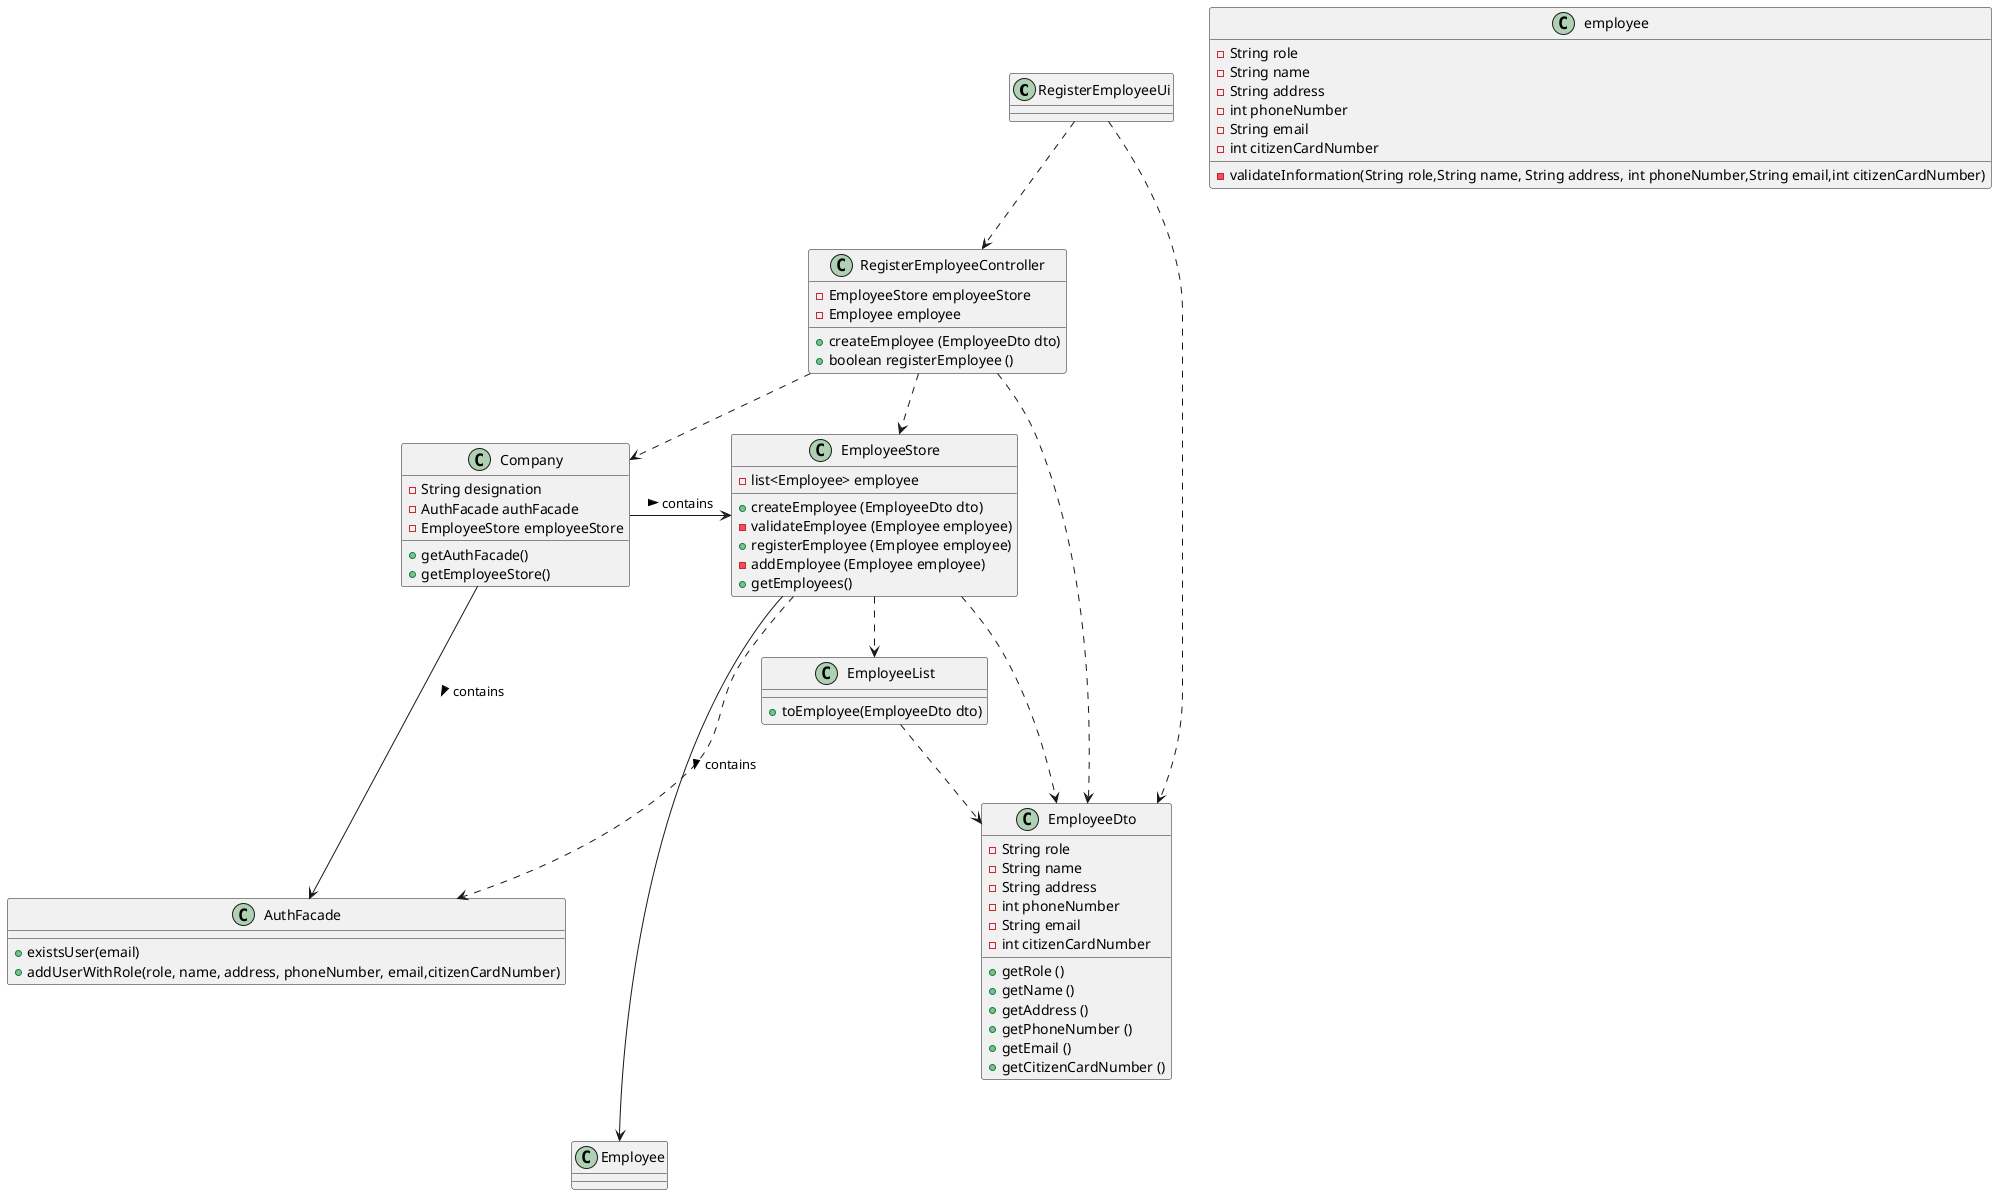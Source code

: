 @startuml
'https://plantuml.com/class-diagram

class RegisterEmployeeUi{
}

class RegisterEmployeeController{
- EmployeeStore employeeStore
- Employee employee
+ createEmployee (EmployeeDto dto)
+ boolean registerEmployee ()
}

class EmployeeStore{
- list<Employee> employee
+ createEmployee (EmployeeDto dto)
- validateEmployee (Employee employee)
+ registerEmployee (Employee employee)
- addEmployee (Employee employee)
+ getEmployees()
}


class EmployeeList{
+ toEmployee(EmployeeDto dto)
}

class employee{
- String role
- String name
- String address
- int phoneNumber
- String email
- int citizenCardNumber

- validateInformation(String role,String name, String address, int phoneNumber,String email,int citizenCardNumber)
}

class EmployeeDto {
- String role
- String name
- String address
- int phoneNumber
- String email
- int citizenCardNumber

+ getRole ()
+ getName ()
+ getAddress ()
+ getPhoneNumber ()
+ getEmail ()
+ getCitizenCardNumber ()
}

class Company {
- String designation
- AuthFacade authFacade
- EmployeeStore employeeStore

+ getAuthFacade()
+ getEmployeeStore()
}

class AuthFacade {
+existsUser(email)
+addUserWithRole(role, name, address, phoneNumber, email,citizenCardNumber)

}

RegisterEmployeeUi .-> RegisterEmployeeController
RegisterEmployeeUi .-> EmployeeDto
RegisterEmployeeController .-> EmployeeStore
RegisterEmployeeController.-> Company
RegisterEmployeeController.-> EmployeeDto
Company -> EmployeeStore : contains >
Company -> AuthFacade : contains >
EmployeeStore .-> EmployeeList
EmployeeStore .--> EmployeeDto
EmployeeStore .--> AuthFacade
EmployeeStore ----> Employee : contains >
EmployeeList .-> EmployeeDto


@enduml